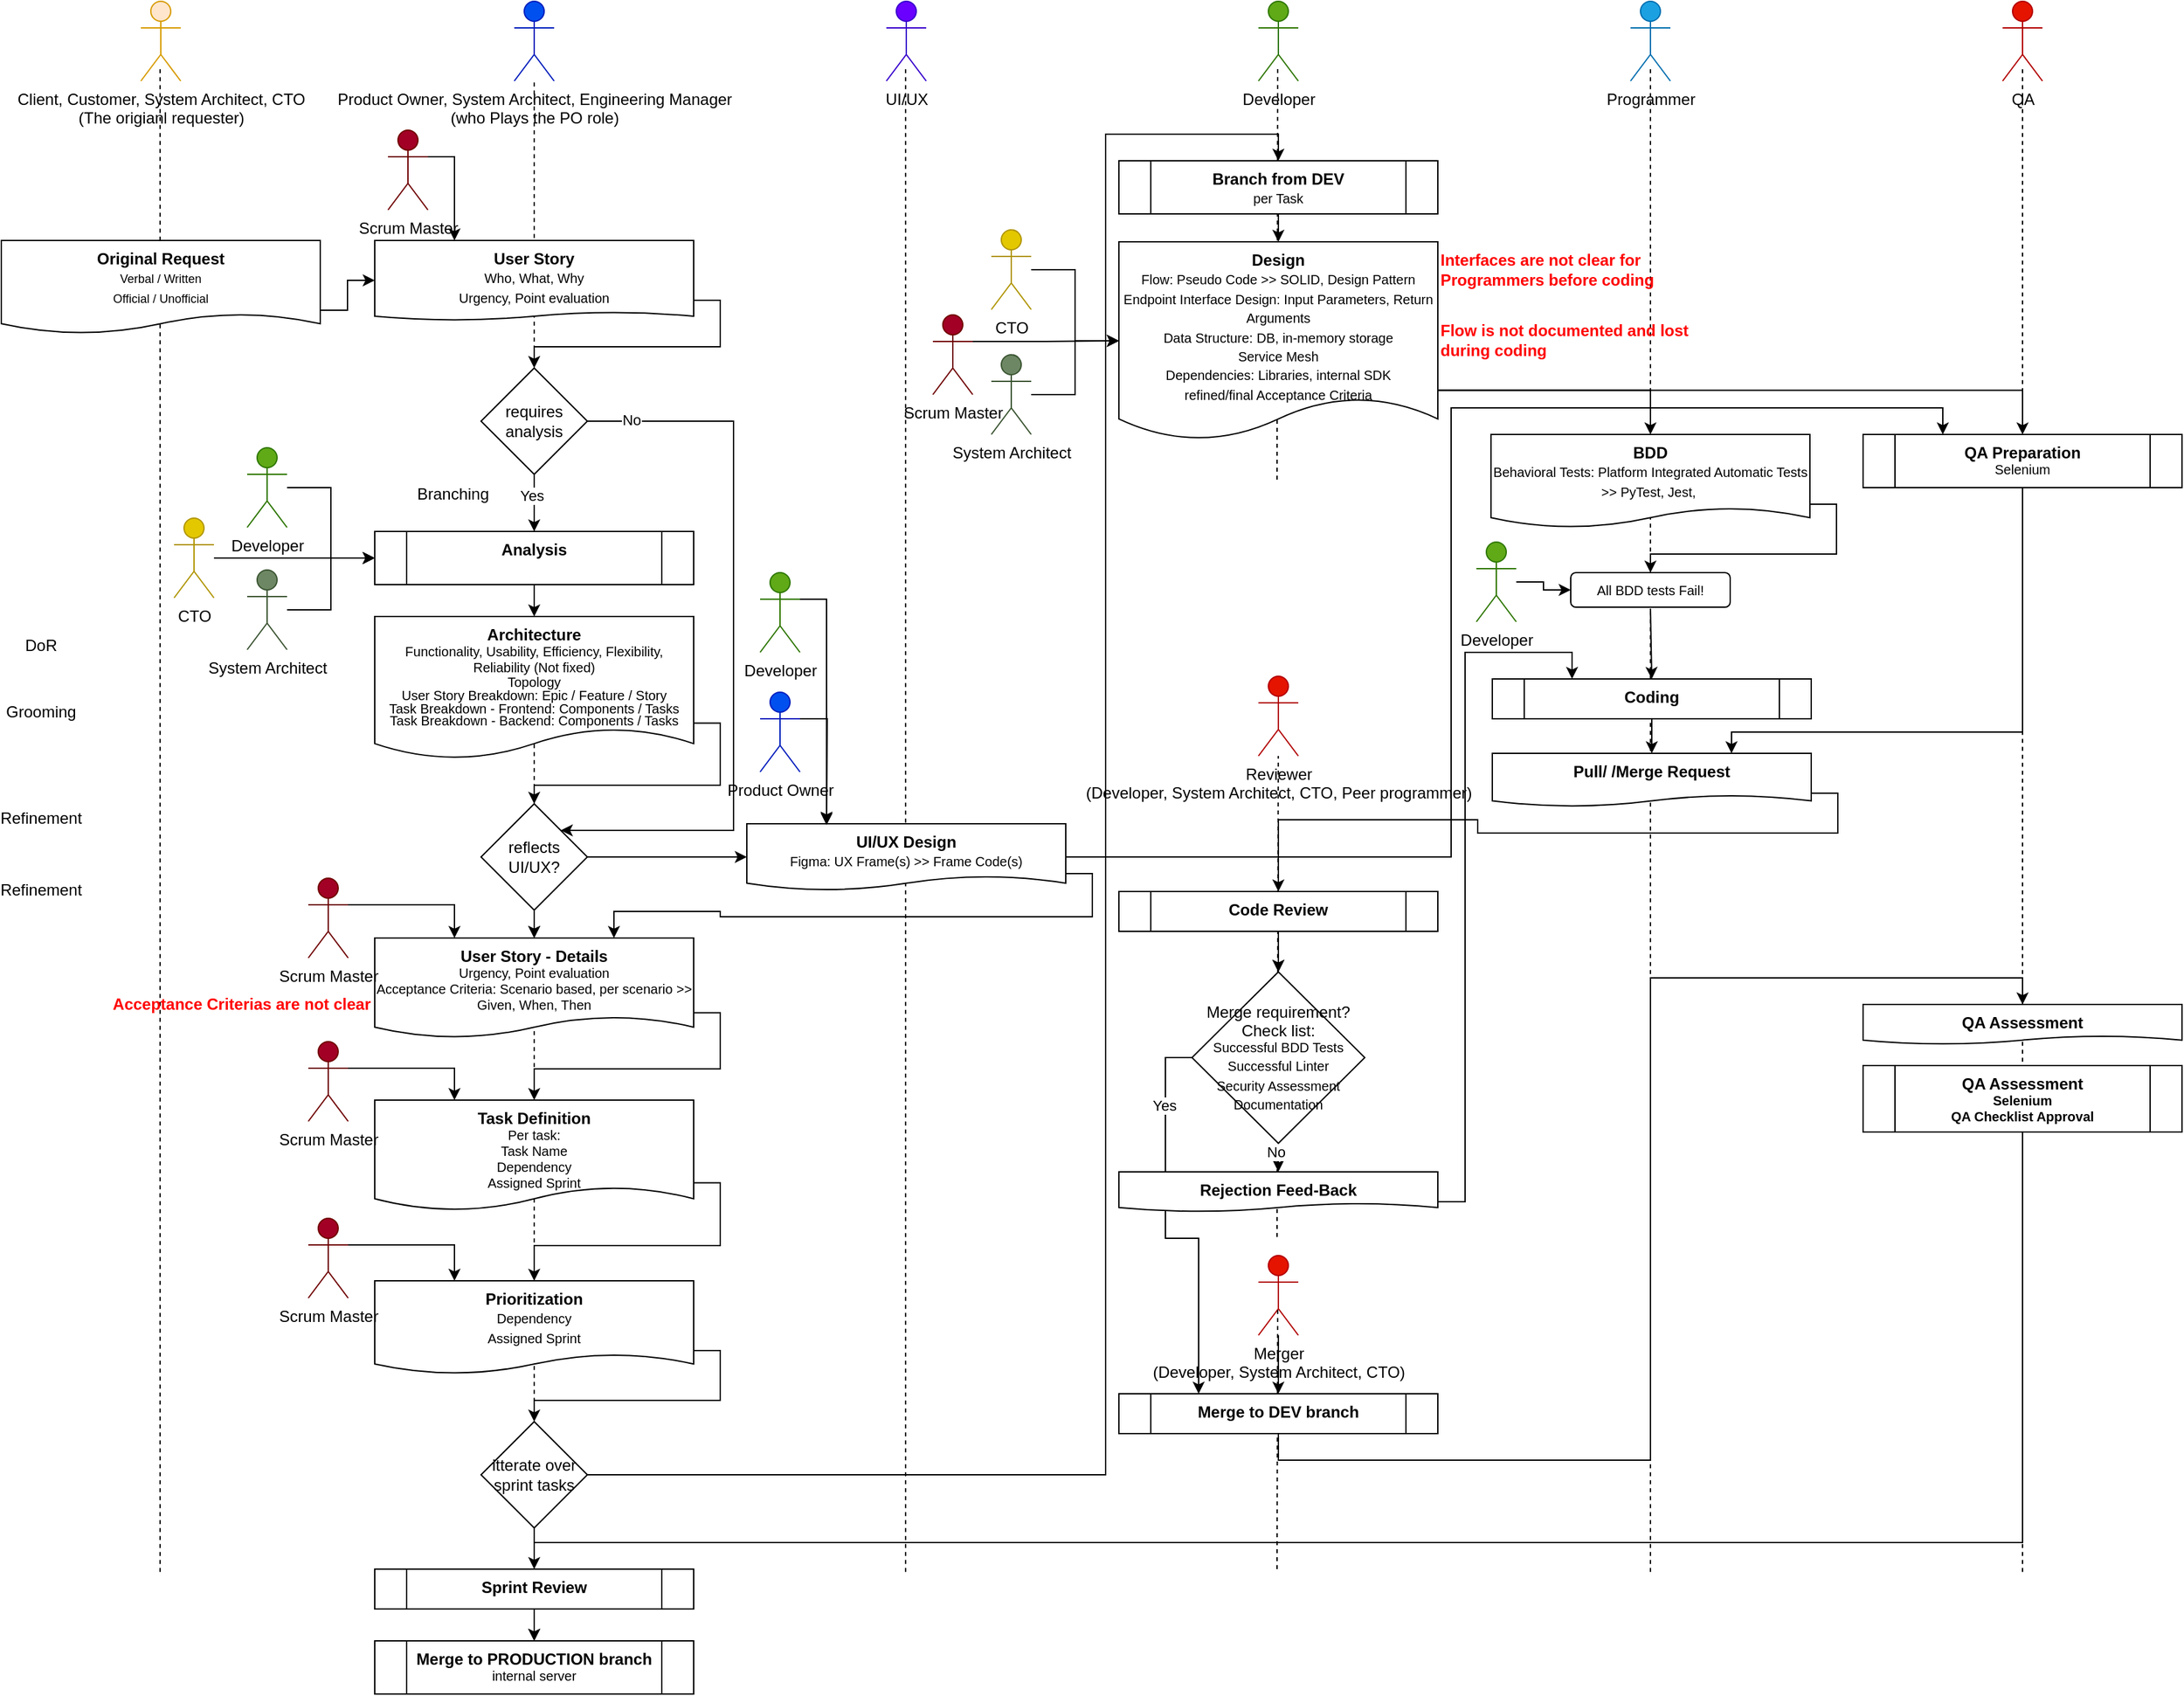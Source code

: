 <mxfile version="24.4.13" type="device">
  <diagram id="C5RBs43oDa-KdzZeNtuy" name="Page-1">
    <mxGraphModel dx="1372" dy="884" grid="1" gridSize="10" guides="1" tooltips="1" connect="1" arrows="1" fold="1" page="1" pageScale="1" pageWidth="827" pageHeight="1169" math="0" shadow="0">
      <root>
        <mxCell id="WIyWlLk6GJQsqaUBKTNV-0" />
        <mxCell id="WIyWlLk6GJQsqaUBKTNV-1" parent="WIyWlLk6GJQsqaUBKTNV-0" />
        <mxCell id="sYap912hmORZQaBTokRZ-113" value="" style="group" parent="WIyWlLk6GJQsqaUBKTNV-1" vertex="1" connectable="0">
          <mxGeometry x="946" y="944" width="30" height="236" as="geometry" />
        </mxCell>
        <mxCell id="sYap912hmORZQaBTokRZ-110" value="Merger&lt;div&gt;(Developer, System Architect, CTO)&lt;/div&gt;" style="shape=umlActor;verticalLabelPosition=bottom;verticalAlign=top;html=1;outlineConnect=0;fillColor=#e51400;fontColor=#000000;strokeColor=#B20000;" parent="sYap912hmORZQaBTokRZ-113" vertex="1">
          <mxGeometry width="30" height="60" as="geometry" />
        </mxCell>
        <mxCell id="sYap912hmORZQaBTokRZ-111" value="" style="endArrow=none;dashed=1;html=1;rounded=0;" parent="sYap912hmORZQaBTokRZ-113" edge="1">
          <mxGeometry width="50" height="50" relative="1" as="geometry">
            <mxPoint x="14" y="236" as="sourcePoint" />
            <mxPoint x="14.47" y="40" as="targetPoint" />
          </mxGeometry>
        </mxCell>
        <mxCell id="sYap912hmORZQaBTokRZ-112" value="" style="group" parent="WIyWlLk6GJQsqaUBKTNV-1" vertex="1" connectable="0">
          <mxGeometry x="946" y="508" width="30" height="422" as="geometry" />
        </mxCell>
        <mxCell id="sYap912hmORZQaBTokRZ-108" value="" style="endArrow=none;dashed=1;html=1;rounded=0;" parent="sYap912hmORZQaBTokRZ-112" target="sYap912hmORZQaBTokRZ-107" edge="1">
          <mxGeometry width="50" height="50" relative="1" as="geometry">
            <mxPoint x="14" y="422" as="sourcePoint" />
            <mxPoint x="14.47" y="12" as="targetPoint" />
          </mxGeometry>
        </mxCell>
        <mxCell id="sYap912hmORZQaBTokRZ-107" value="Reviewer&lt;div&gt;(Developer, System Architect, CTO, Peer programmer)&lt;/div&gt;" style="shape=umlActor;verticalLabelPosition=bottom;verticalAlign=top;html=1;outlineConnect=0;fillColor=#e51400;fontColor=#000000;strokeColor=#B20000;" parent="sYap912hmORZQaBTokRZ-112" vertex="1">
          <mxGeometry width="30" height="60" as="geometry" />
        </mxCell>
        <mxCell id="sYap912hmORZQaBTokRZ-53" value="" style="endArrow=none;dashed=1;html=1;rounded=0;" parent="WIyWlLk6GJQsqaUBKTNV-1" edge="1">
          <mxGeometry width="50" height="50" relative="1" as="geometry">
            <mxPoint x="960" y="360" as="sourcePoint" />
            <mxPoint x="960.47" y="50" as="targetPoint" />
          </mxGeometry>
        </mxCell>
        <mxCell id="sYap912hmORZQaBTokRZ-57" value="" style="group" parent="WIyWlLk6GJQsqaUBKTNV-1" vertex="1" connectable="0">
          <mxGeometry x="1226" width="30" height="1182.105" as="geometry" />
        </mxCell>
        <mxCell id="sYap912hmORZQaBTokRZ-54" value="" style="endArrow=none;dashed=1;html=1;rounded=0;" parent="sYap912hmORZQaBTokRZ-57" edge="1">
          <mxGeometry width="50" height="50" relative="1" as="geometry">
            <mxPoint x="15" y="1182.105" as="sourcePoint" />
            <mxPoint x="15" y="50" as="targetPoint" />
          </mxGeometry>
        </mxCell>
        <mxCell id="mGq0FDMyT5wdzj2vnjEM-23" value="Programmer" style="shape=umlActor;verticalLabelPosition=bottom;verticalAlign=top;html=1;outlineConnect=0;fillColor=#1ba1e2;fontColor=#000000;strokeColor=#006EAF;" parent="sYap912hmORZQaBTokRZ-57" vertex="1">
          <mxGeometry width="30" height="60" as="geometry" />
        </mxCell>
        <mxCell id="sYap912hmORZQaBTokRZ-58" value="" style="group" parent="WIyWlLk6GJQsqaUBKTNV-1" vertex="1" connectable="0">
          <mxGeometry x="1506" width="30" height="1182.105" as="geometry" />
        </mxCell>
        <mxCell id="sYap912hmORZQaBTokRZ-55" value="" style="endArrow=none;dashed=1;html=1;rounded=0;" parent="sYap912hmORZQaBTokRZ-58" edge="1">
          <mxGeometry width="50" height="50" relative="1" as="geometry">
            <mxPoint x="15" y="1182.105" as="sourcePoint" />
            <mxPoint x="15" y="50" as="targetPoint" />
          </mxGeometry>
        </mxCell>
        <mxCell id="mGq0FDMyT5wdzj2vnjEM-24" value="QA" style="shape=umlActor;verticalLabelPosition=bottom;verticalAlign=top;html=1;outlineConnect=0;fillColor=#e51400;fontColor=#000000;strokeColor=#B20000;" parent="sYap912hmORZQaBTokRZ-58" vertex="1">
          <mxGeometry width="30" height="60" as="geometry" />
        </mxCell>
        <mxCell id="sYap912hmORZQaBTokRZ-60" value="" style="group" parent="WIyWlLk6GJQsqaUBKTNV-1" vertex="1" connectable="0">
          <mxGeometry x="666" width="30" height="1182.105" as="geometry" />
        </mxCell>
        <mxCell id="sYap912hmORZQaBTokRZ-52" value="" style="endArrow=none;dashed=1;html=1;rounded=0;" parent="sYap912hmORZQaBTokRZ-60" edge="1">
          <mxGeometry width="50" height="50" relative="1" as="geometry">
            <mxPoint x="14.47" y="1182.105" as="sourcePoint" />
            <mxPoint x="14.47" y="50" as="targetPoint" />
          </mxGeometry>
        </mxCell>
        <mxCell id="sYap912hmORZQaBTokRZ-0" value="UI/UX&lt;div&gt;&lt;/div&gt;" style="shape=umlActor;verticalLabelPosition=bottom;verticalAlign=top;html=1;outlineConnect=0;fillColor=#6a00ff;fontColor=#000000;strokeColor=#3700CC;" parent="sYap912hmORZQaBTokRZ-60" vertex="1">
          <mxGeometry width="30" height="60" as="geometry" />
        </mxCell>
        <mxCell id="sYap912hmORZQaBTokRZ-61" value="" style="group" parent="WIyWlLk6GJQsqaUBKTNV-1" vertex="1" connectable="0">
          <mxGeometry x="386" width="30" height="1192.105" as="geometry" />
        </mxCell>
        <mxCell id="sYap912hmORZQaBTokRZ-49" value="" style="endArrow=none;dashed=1;html=1;rounded=0;" parent="sYap912hmORZQaBTokRZ-61" target="Ml6D7E--4obYq7OwAbI7-4" edge="1">
          <mxGeometry width="50" height="50" relative="1" as="geometry">
            <mxPoint x="15" y="1192.105" as="sourcePoint" />
            <mxPoint x="-395" y="370" as="targetPoint" />
          </mxGeometry>
        </mxCell>
        <mxCell id="Ml6D7E--4obYq7OwAbI7-4" value="&lt;div&gt;Product Owner, System Architect, Engineering Manager&lt;/div&gt;(who Plays the PO role)" style="shape=umlActor;verticalLabelPosition=bottom;verticalAlign=top;html=1;outlineConnect=0;fillColor=#0050ef;fontColor=#000000;strokeColor=#001DBC;" parent="sYap912hmORZQaBTokRZ-61" vertex="1">
          <mxGeometry width="30" height="60" as="geometry" />
        </mxCell>
        <mxCell id="sYap912hmORZQaBTokRZ-62" value="" style="group" parent="WIyWlLk6GJQsqaUBKTNV-1" vertex="1" connectable="0">
          <mxGeometry x="105" width="30" height="1182.105" as="geometry" />
        </mxCell>
        <mxCell id="sYap912hmORZQaBTokRZ-51" value="" style="endArrow=none;dashed=1;html=1;rounded=0;" parent="sYap912hmORZQaBTokRZ-62" edge="1">
          <mxGeometry width="50" height="50" relative="1" as="geometry">
            <mxPoint x="14.47" y="1182.105" as="sourcePoint" />
            <mxPoint x="14.47" y="50" as="targetPoint" />
          </mxGeometry>
        </mxCell>
        <mxCell id="Ml6D7E--4obYq7OwAbI7-0" value="&lt;span style=&quot;background-color: initial;&quot;&gt;Client,&amp;nbsp;&lt;/span&gt;&lt;span style=&quot;background-color: initial;&quot;&gt;Customer,&amp;nbsp;&lt;/span&gt;&lt;span style=&quot;background-color: initial;&quot;&gt;System Architect,&amp;nbsp;&lt;/span&gt;&lt;span style=&quot;background-color: initial;&quot;&gt;CTO&lt;/span&gt;&lt;div&gt;(The origianl requester)&lt;/div&gt;" style="shape=umlActor;verticalLabelPosition=bottom;verticalAlign=top;html=1;outlineConnect=0;fillColor=#ffe6cc;strokeColor=#d79b00;" parent="sYap912hmORZQaBTokRZ-62" vertex="1">
          <mxGeometry width="30" height="60" as="geometry" />
        </mxCell>
        <mxCell id="mGq0FDMyT5wdzj2vnjEM-14" style="edgeStyle=orthogonalEdgeStyle;rounded=0;orthogonalLoop=1;jettySize=auto;html=1;exitX=1;exitY=0.75;exitDx=0;exitDy=0;" parent="WIyWlLk6GJQsqaUBKTNV-1" source="mGq0FDMyT5wdzj2vnjEM-1" target="mGq0FDMyT5wdzj2vnjEM-6" edge="1">
          <mxGeometry relative="1" as="geometry" />
        </mxCell>
        <mxCell id="mGq0FDMyT5wdzj2vnjEM-1" value="&lt;div&gt;&lt;span style=&quot;background-color: initial;&quot;&gt;&lt;b&gt;Original Request&lt;/b&gt;&lt;/span&gt;&lt;/div&gt;&lt;div&gt;&lt;span style=&quot;font-size: 9px; background-color: initial;&quot;&gt;Verbal /&amp;nbsp;&lt;/span&gt;&lt;span style=&quot;background-color: initial; font-size: 9px;&quot;&gt;Written&lt;/span&gt;&lt;/div&gt;&lt;div&gt;&lt;span style=&quot;font-size: 9px; background-color: initial;&quot;&gt;Official /&amp;nbsp;&lt;/span&gt;&lt;span style=&quot;background-color: initial; font-size: 9px;&quot;&gt;Unofficial&lt;/span&gt;&lt;/div&gt;" style="shape=document;whiteSpace=wrap;html=1;boundedLbl=1;size=0.211;fixedWidth=1;verticalAlign=top;" parent="WIyWlLk6GJQsqaUBKTNV-1" vertex="1">
          <mxGeometry y="180" width="240" height="70" as="geometry" />
        </mxCell>
        <mxCell id="mGq0FDMyT5wdzj2vnjEM-13" style="edgeStyle=orthogonalEdgeStyle;rounded=0;orthogonalLoop=1;jettySize=auto;html=1;exitX=1;exitY=0.75;exitDx=0;exitDy=0;" parent="WIyWlLk6GJQsqaUBKTNV-1" source="mGq0FDMyT5wdzj2vnjEM-6" target="mGq0FDMyT5wdzj2vnjEM-10" edge="1">
          <mxGeometry relative="1" as="geometry" />
        </mxCell>
        <mxCell id="mGq0FDMyT5wdzj2vnjEM-6" value="&lt;div&gt;&lt;span style=&quot;background-color: initial;&quot;&gt;&lt;b&gt;User Story&lt;/b&gt;&lt;/span&gt;&lt;br&gt;&lt;/div&gt;&lt;div&gt;&lt;font size=&quot;1&quot;&gt;Who, What, Why&lt;/font&gt;&lt;/div&gt;&lt;div&gt;&lt;font size=&quot;1&quot;&gt;Urgency, Point evaluation&lt;/font&gt;&lt;/div&gt;" style="shape=document;whiteSpace=wrap;html=1;boundedLbl=1;size=0.1;fixedWidth=1;verticalAlign=top;" parent="WIyWlLk6GJQsqaUBKTNV-1" vertex="1">
          <mxGeometry x="281" y="180" width="240" height="60" as="geometry" />
        </mxCell>
        <mxCell id="mGq0FDMyT5wdzj2vnjEM-36" style="edgeStyle=orthogonalEdgeStyle;rounded=0;orthogonalLoop=1;jettySize=auto;html=1;exitX=1;exitY=0.75;exitDx=0;exitDy=0;entryX=0.5;entryY=0;entryDx=0;entryDy=0;" parent="WIyWlLk6GJQsqaUBKTNV-1" source="mGq0FDMyT5wdzj2vnjEM-7" target="mGq0FDMyT5wdzj2vnjEM-8" edge="1">
          <mxGeometry relative="1" as="geometry" />
        </mxCell>
        <mxCell id="mGq0FDMyT5wdzj2vnjEM-7" value="&lt;div&gt;&lt;span style=&quot;background-color: initial;&quot;&gt;&lt;b&gt;User Story - Details&lt;/b&gt;&lt;/span&gt;&lt;br&gt;&lt;/div&gt;&lt;div style=&quot;font-size: 10px;&quot;&gt;&lt;font style=&quot;font-size: 10px;&quot;&gt;&lt;span style=&quot;background-color: initial;&quot;&gt;Urgency, Point evaluation&lt;/span&gt;&lt;br&gt;&lt;/font&gt;&lt;/div&gt;&lt;div style=&quot;font-size: 10px;&quot;&gt;&lt;div&gt;&lt;span style=&quot;background-color: initial;&quot;&gt;&lt;font style=&quot;font-size: 10px;&quot;&gt;Acceptance Criteria: Scenario based, per scenario &amp;gt;&amp;gt; Given, When, Then&lt;/font&gt;&lt;/span&gt;&lt;/div&gt;&lt;/div&gt;&lt;div style=&quot;font-size: 10px;&quot;&gt;&lt;span style=&quot;font-size: x-small; background-color: initial;&quot;&gt;&lt;br&gt;&lt;/span&gt;&lt;/div&gt;" style="shape=document;whiteSpace=wrap;html=1;boundedLbl=1;size=0.211;fixedWidth=1;verticalAlign=top;" parent="WIyWlLk6GJQsqaUBKTNV-1" vertex="1">
          <mxGeometry x="281" y="705" width="240" height="75" as="geometry" />
        </mxCell>
        <mxCell id="mGq0FDMyT5wdzj2vnjEM-37" style="edgeStyle=orthogonalEdgeStyle;rounded=0;orthogonalLoop=1;jettySize=auto;html=1;exitX=1;exitY=0.75;exitDx=0;exitDy=0;entryX=0.5;entryY=0;entryDx=0;entryDy=0;" parent="WIyWlLk6GJQsqaUBKTNV-1" source="mGq0FDMyT5wdzj2vnjEM-8" target="mGq0FDMyT5wdzj2vnjEM-16" edge="1">
          <mxGeometry relative="1" as="geometry" />
        </mxCell>
        <mxCell id="mGq0FDMyT5wdzj2vnjEM-8" value="&lt;div&gt;&lt;span style=&quot;background-color: initial;&quot;&gt;&lt;b&gt;Task Definition&lt;/b&gt;&lt;/span&gt;&lt;br&gt;&lt;/div&gt;&lt;div style=&quot;font-size: 10px;&quot;&gt;&lt;div style=&quot;&quot;&gt;&lt;font style=&quot;font-size: 10px;&quot;&gt;Per task:&lt;/font&gt;&lt;/div&gt;&lt;div style=&quot;&quot;&gt;&lt;font style=&quot;font-size: 10px;&quot;&gt;Task Name&lt;/font&gt;&lt;/div&gt;&lt;div style=&quot;&quot;&gt;&lt;div&gt;&lt;font style=&quot;font-size: 10px;&quot;&gt;&lt;span style=&quot;background-color: initial;&quot;&gt;Dependency&lt;/span&gt;&lt;br&gt;&lt;/font&gt;&lt;/div&gt;&lt;/div&gt;&lt;/div&gt;&lt;div style=&quot;font-size: 10px;&quot;&gt;&lt;span style=&quot;background-color: initial;&quot;&gt;&lt;font style=&quot;font-size: 10px;&quot;&gt;Assigned Sprint&lt;/font&gt;&lt;/span&gt;&lt;br&gt;&lt;/div&gt;" style="shape=document;whiteSpace=wrap;html=1;boundedLbl=1;size=0.211;fixedWidth=1;verticalAlign=top;resizeHeight=1;autosize=1;resizeWidth=1;" parent="WIyWlLk6GJQsqaUBKTNV-1" vertex="1">
          <mxGeometry x="281" y="827" width="240" height="83" as="geometry" />
        </mxCell>
        <mxCell id="mGq0FDMyT5wdzj2vnjEM-11" style="edgeStyle=orthogonalEdgeStyle;rounded=0;orthogonalLoop=1;jettySize=auto;html=1;exitX=0.5;exitY=1;exitDx=0;exitDy=0;entryX=0.5;entryY=0;entryDx=0;entryDy=0;" parent="WIyWlLk6GJQsqaUBKTNV-1" source="mGq0FDMyT5wdzj2vnjEM-10" target="mGq0FDMyT5wdzj2vnjEM-17" edge="1">
          <mxGeometry relative="1" as="geometry">
            <mxPoint x="401" y="540" as="targetPoint" />
          </mxGeometry>
        </mxCell>
        <mxCell id="mGq0FDMyT5wdzj2vnjEM-21" value="Yes" style="edgeLabel;html=1;align=center;verticalAlign=middle;resizable=0;points=[];" parent="mGq0FDMyT5wdzj2vnjEM-11" vertex="1" connectable="0">
          <mxGeometry x="-0.277" y="-2" relative="1" as="geometry">
            <mxPoint as="offset" />
          </mxGeometry>
        </mxCell>
        <mxCell id="sYap912hmORZQaBTokRZ-31" style="edgeStyle=orthogonalEdgeStyle;rounded=0;orthogonalLoop=1;jettySize=auto;html=1;exitX=1;exitY=0.5;exitDx=0;exitDy=0;entryX=1;entryY=0;entryDx=0;entryDy=0;" parent="WIyWlLk6GJQsqaUBKTNV-1" source="mGq0FDMyT5wdzj2vnjEM-10" target="sYap912hmORZQaBTokRZ-2" edge="1">
          <mxGeometry relative="1" as="geometry">
            <Array as="points">
              <mxPoint x="551" y="316" />
              <mxPoint x="551" y="624" />
            </Array>
          </mxGeometry>
        </mxCell>
        <mxCell id="sYap912hmORZQaBTokRZ-32" value="No" style="edgeLabel;html=1;align=center;verticalAlign=middle;resizable=0;points=[];" parent="sYap912hmORZQaBTokRZ-31" vertex="1" connectable="0">
          <mxGeometry x="-0.88" y="1" relative="1" as="geometry">
            <mxPoint as="offset" />
          </mxGeometry>
        </mxCell>
        <mxCell id="mGq0FDMyT5wdzj2vnjEM-10" value="requires analysis" style="rhombus;whiteSpace=wrap;html=1;" parent="WIyWlLk6GJQsqaUBKTNV-1" vertex="1">
          <mxGeometry x="361" y="276" width="80" height="80" as="geometry" />
        </mxCell>
        <mxCell id="sYap912hmORZQaBTokRZ-7" style="edgeStyle=orthogonalEdgeStyle;rounded=0;orthogonalLoop=1;jettySize=auto;html=1;exitX=1;exitY=0.75;exitDx=0;exitDy=0;entryX=0.5;entryY=0;entryDx=0;entryDy=0;" parent="WIyWlLk6GJQsqaUBKTNV-1" source="mGq0FDMyT5wdzj2vnjEM-16" target="sYap912hmORZQaBTokRZ-6" edge="1">
          <mxGeometry relative="1" as="geometry" />
        </mxCell>
        <mxCell id="mGq0FDMyT5wdzj2vnjEM-16" value="&lt;div&gt;&lt;span style=&quot;background-color: initial;&quot;&gt;&lt;b&gt;Prioritization&lt;/b&gt;&lt;/span&gt;&lt;/div&gt;&lt;div&gt;&lt;span style=&quot;background-color: initial; font-size: x-small;&quot;&gt;Dependency&lt;/span&gt;&lt;br&gt;&lt;/div&gt;&lt;div&gt;&lt;span style=&quot;font-size: x-small; background-color: initial;&quot;&gt;Assigned Sprint&lt;/span&gt;&lt;br&gt;&lt;/div&gt;&lt;div&gt;&lt;span style=&quot;font-size: x-small; background-color: initial;&quot;&gt;&lt;br&gt;&lt;/span&gt;&lt;/div&gt;" style="shape=document;whiteSpace=wrap;html=1;boundedLbl=1;size=0.211;fixedWidth=1;verticalAlign=top;resizeHeight=1;autosize=1;resizeWidth=1;" parent="WIyWlLk6GJQsqaUBKTNV-1" vertex="1">
          <mxGeometry x="281" y="963" width="240" height="70" as="geometry" />
        </mxCell>
        <mxCell id="sYap912hmORZQaBTokRZ-29" style="edgeStyle=orthogonalEdgeStyle;rounded=0;orthogonalLoop=1;jettySize=auto;html=1;exitX=0.5;exitY=1;exitDx=0;exitDy=0;entryX=0.5;entryY=0;entryDx=0;entryDy=0;" parent="WIyWlLk6GJQsqaUBKTNV-1" source="mGq0FDMyT5wdzj2vnjEM-17" target="sYap912hmORZQaBTokRZ-26" edge="1">
          <mxGeometry relative="1" as="geometry" />
        </mxCell>
        <mxCell id="mGq0FDMyT5wdzj2vnjEM-17" value="&lt;div style=&quot;&quot;&gt;&lt;span style=&quot;font-size: 12px;&quot;&gt;&lt;b&gt;Analysis&lt;/b&gt;&lt;/span&gt;&lt;/div&gt;&lt;div style=&quot;&quot;&gt;&lt;br&gt;&lt;/div&gt;" style="shape=process;whiteSpace=wrap;html=1;backgroundOutline=1;fontSize=9;fixedWidth=1;verticalAlign=top;" parent="WIyWlLk6GJQsqaUBKTNV-1" vertex="1">
          <mxGeometry x="281" y="399" width="240" height="40" as="geometry" />
        </mxCell>
        <mxCell id="mGq0FDMyT5wdzj2vnjEM-34" value="" style="edgeStyle=orthogonalEdgeStyle;rounded=0;orthogonalLoop=1;jettySize=auto;html=1;entryX=0;entryY=0.5;entryDx=0;entryDy=0;" parent="WIyWlLk6GJQsqaUBKTNV-1" source="mGq0FDMyT5wdzj2vnjEM-25" target="mGq0FDMyT5wdzj2vnjEM-17" edge="1">
          <mxGeometry relative="1" as="geometry" />
        </mxCell>
        <mxCell id="mGq0FDMyT5wdzj2vnjEM-25" value="Developer&lt;div&gt;&lt;/div&gt;" style="shape=umlActor;verticalLabelPosition=bottom;verticalAlign=top;html=1;outlineConnect=0;fillColor=#60a917;fontColor=#000000;strokeColor=#2D7600;" parent="WIyWlLk6GJQsqaUBKTNV-1" vertex="1">
          <mxGeometry x="185" y="336" width="30" height="60" as="geometry" />
        </mxCell>
        <mxCell id="mGq0FDMyT5wdzj2vnjEM-35" value="" style="edgeStyle=orthogonalEdgeStyle;rounded=0;orthogonalLoop=1;jettySize=auto;html=1;entryX=0;entryY=0.5;entryDx=0;entryDy=0;" parent="WIyWlLk6GJQsqaUBKTNV-1" source="mGq0FDMyT5wdzj2vnjEM-26" target="mGq0FDMyT5wdzj2vnjEM-17" edge="1">
          <mxGeometry relative="1" as="geometry" />
        </mxCell>
        <mxCell id="mGq0FDMyT5wdzj2vnjEM-26" value="System Architect&lt;div&gt;&lt;/div&gt;" style="shape=umlActor;verticalLabelPosition=bottom;verticalAlign=top;html=1;outlineConnect=0;fillColor=#6d8764;fontColor=#000000;strokeColor=#3A5431;" parent="WIyWlLk6GJQsqaUBKTNV-1" vertex="1">
          <mxGeometry x="185" y="428" width="30" height="60" as="geometry" />
        </mxCell>
        <mxCell id="mGq0FDMyT5wdzj2vnjEM-33" value="" style="edgeStyle=orthogonalEdgeStyle;rounded=0;orthogonalLoop=1;jettySize=auto;html=1;entryX=0;entryY=0.5;entryDx=0;entryDy=0;" parent="WIyWlLk6GJQsqaUBKTNV-1" source="mGq0FDMyT5wdzj2vnjEM-27" target="mGq0FDMyT5wdzj2vnjEM-17" edge="1">
          <mxGeometry relative="1" as="geometry" />
        </mxCell>
        <mxCell id="mGq0FDMyT5wdzj2vnjEM-27" value="CTO&lt;div&gt;&lt;/div&gt;" style="shape=umlActor;verticalLabelPosition=bottom;verticalAlign=top;html=1;outlineConnect=0;fillColor=#e3c800;fontColor=#000000;strokeColor=#B09500;" parent="WIyWlLk6GJQsqaUBKTNV-1" vertex="1">
          <mxGeometry x="130" y="389" width="30" height="60" as="geometry" />
        </mxCell>
        <mxCell id="sYap912hmORZQaBTokRZ-17" style="edgeStyle=orthogonalEdgeStyle;rounded=0;orthogonalLoop=1;jettySize=auto;html=1;exitX=1;exitY=0.75;exitDx=0;exitDy=0;entryX=0.5;entryY=0;entryDx=0;entryDy=0;" parent="WIyWlLk6GJQsqaUBKTNV-1" source="mGq0FDMyT5wdzj2vnjEM-38" target="sYap912hmORZQaBTokRZ-9" edge="1">
          <mxGeometry relative="1" as="geometry" />
        </mxCell>
        <mxCell id="sYap912hmORZQaBTokRZ-67" style="edgeStyle=orthogonalEdgeStyle;rounded=0;orthogonalLoop=1;jettySize=auto;html=1;exitX=1;exitY=0.75;exitDx=0;exitDy=0;entryX=0.5;entryY=0;entryDx=0;entryDy=0;" parent="WIyWlLk6GJQsqaUBKTNV-1" source="mGq0FDMyT5wdzj2vnjEM-38" target="sYap912hmORZQaBTokRZ-66" edge="1">
          <mxGeometry relative="1" as="geometry" />
        </mxCell>
        <mxCell id="mGq0FDMyT5wdzj2vnjEM-38" value="&lt;div&gt;&lt;span style=&quot;background-color: initial;&quot;&gt;&lt;b&gt;Design&lt;/b&gt;&lt;/span&gt;&lt;/div&gt;&lt;div&gt;&lt;span style=&quot;font-size: x-small; background-color: initial;&quot;&gt;Flow: Pseudo Code &amp;gt;&amp;gt; SOLID, Design Pattern&lt;/span&gt;&lt;br&gt;&lt;/div&gt;&lt;div&gt;&lt;span style=&quot;font-size: x-small; background-color: initial;&quot;&gt;Endpoint Interface Design: Input Parameters, Return Arguments&lt;/span&gt;&lt;/div&gt;&lt;div&gt;&lt;span style=&quot;font-size: x-small; background-color: initial;&quot;&gt;Data Structure: DB,&amp;nbsp;&lt;/span&gt;&lt;span style=&quot;background-color: initial;&quot;&gt;&lt;font size=&quot;1&quot;&gt;in-memory storage&lt;/font&gt;&lt;/span&gt;&lt;/div&gt;&lt;div&gt;&lt;span style=&quot;background-color: initial;&quot;&gt;&lt;font size=&quot;1&quot;&gt;Service Mesh&lt;/font&gt;&lt;/span&gt;&lt;/div&gt;&lt;div&gt;&lt;span style=&quot;background-color: initial;&quot;&gt;&lt;font size=&quot;1&quot;&gt;Dependencies: Libraries, internal SDK&lt;/font&gt;&lt;/span&gt;&lt;/div&gt;&lt;div&gt;&lt;span style=&quot;font-size: x-small; background-color: initial;&quot;&gt;refined/final Acceptance Criteria&lt;/span&gt;&lt;/div&gt;" style="shape=document;whiteSpace=wrap;html=1;boundedLbl=1;size=0.211;fixedWidth=1;verticalAlign=top;resizeHeight=1;autosize=1;resizeWidth=1;" parent="WIyWlLk6GJQsqaUBKTNV-1" vertex="1">
          <mxGeometry x="841" y="181" width="240" height="149" as="geometry" />
        </mxCell>
        <mxCell id="sYap912hmORZQaBTokRZ-5" style="edgeStyle=orthogonalEdgeStyle;rounded=0;orthogonalLoop=1;jettySize=auto;html=1;exitX=1;exitY=0.75;exitDx=0;exitDy=0;entryX=0.75;entryY=0;entryDx=0;entryDy=0;" parent="WIyWlLk6GJQsqaUBKTNV-1" source="sYap912hmORZQaBTokRZ-1" target="mGq0FDMyT5wdzj2vnjEM-7" edge="1">
          <mxGeometry relative="1" as="geometry" />
        </mxCell>
        <mxCell id="sYap912hmORZQaBTokRZ-84" style="edgeStyle=orthogonalEdgeStyle;rounded=0;orthogonalLoop=1;jettySize=auto;html=1;exitX=1;exitY=0.5;exitDx=0;exitDy=0;entryX=0.25;entryY=0;entryDx=0;entryDy=0;" parent="WIyWlLk6GJQsqaUBKTNV-1" source="sYap912hmORZQaBTokRZ-1" target="sYap912hmORZQaBTokRZ-66" edge="1">
          <mxGeometry relative="1" as="geometry">
            <Array as="points">
              <mxPoint x="1091" y="644" />
              <mxPoint x="1091" y="306" />
              <mxPoint x="1461" y="306" />
            </Array>
          </mxGeometry>
        </mxCell>
        <mxCell id="sYap912hmORZQaBTokRZ-1" value="&lt;div&gt;&lt;span style=&quot;background-color: initial;&quot;&gt;&lt;b&gt;UI/UX Design&lt;/b&gt;&lt;/span&gt;&lt;/div&gt;&lt;div&gt;&lt;span style=&quot;font-size: x-small; background-color: initial;&quot;&gt;Figma: UX Frame(s) &amp;gt;&amp;gt; Frame Code(s)&lt;/span&gt;&lt;br&gt;&lt;/div&gt;" style="shape=document;whiteSpace=wrap;html=1;boundedLbl=1;size=0.211;fixedWidth=1;verticalAlign=top;resizeHeight=1;autosize=1;resizeWidth=1;" parent="WIyWlLk6GJQsqaUBKTNV-1" vertex="1">
          <mxGeometry x="561" y="619" width="240" height="50" as="geometry" />
        </mxCell>
        <mxCell id="sYap912hmORZQaBTokRZ-3" value="" style="edgeStyle=orthogonalEdgeStyle;rounded=0;orthogonalLoop=1;jettySize=auto;html=1;" parent="WIyWlLk6GJQsqaUBKTNV-1" source="sYap912hmORZQaBTokRZ-2" target="mGq0FDMyT5wdzj2vnjEM-7" edge="1">
          <mxGeometry relative="1" as="geometry" />
        </mxCell>
        <mxCell id="sYap912hmORZQaBTokRZ-4" style="edgeStyle=orthogonalEdgeStyle;rounded=0;orthogonalLoop=1;jettySize=auto;html=1;exitX=1;exitY=0.5;exitDx=0;exitDy=0;" parent="WIyWlLk6GJQsqaUBKTNV-1" source="sYap912hmORZQaBTokRZ-2" target="sYap912hmORZQaBTokRZ-1" edge="1">
          <mxGeometry relative="1" as="geometry" />
        </mxCell>
        <mxCell id="4ZI83OEA-OUO-CbpHIeF-0" value="" style="edgeStyle=orthogonalEdgeStyle;rounded=0;orthogonalLoop=1;jettySize=auto;html=1;" parent="WIyWlLk6GJQsqaUBKTNV-1" source="sYap912hmORZQaBTokRZ-2" target="mGq0FDMyT5wdzj2vnjEM-7" edge="1">
          <mxGeometry relative="1" as="geometry" />
        </mxCell>
        <mxCell id="sYap912hmORZQaBTokRZ-2" value="reflects UI/UX?" style="rhombus;whiteSpace=wrap;html=1;" parent="WIyWlLk6GJQsqaUBKTNV-1" vertex="1">
          <mxGeometry x="361" y="604" width="80" height="80" as="geometry" />
        </mxCell>
        <mxCell id="sYap912hmORZQaBTokRZ-8" style="edgeStyle=orthogonalEdgeStyle;rounded=0;orthogonalLoop=1;jettySize=auto;html=1;exitX=1;exitY=0.5;exitDx=0;exitDy=0;entryX=0.5;entryY=0;entryDx=0;entryDy=0;" parent="WIyWlLk6GJQsqaUBKTNV-1" source="sYap912hmORZQaBTokRZ-6" target="sYap912hmORZQaBTokRZ-82" edge="1">
          <mxGeometry relative="1" as="geometry">
            <Array as="points">
              <mxPoint x="831" y="1109" />
              <mxPoint x="831" y="100" />
              <mxPoint x="961" y="100" />
            </Array>
          </mxGeometry>
        </mxCell>
        <mxCell id="4ZI83OEA-OUO-CbpHIeF-1" value="" style="edgeStyle=orthogonalEdgeStyle;rounded=0;orthogonalLoop=1;jettySize=auto;html=1;" parent="WIyWlLk6GJQsqaUBKTNV-1" source="sYap912hmORZQaBTokRZ-6" target="sYap912hmORZQaBTokRZ-116" edge="1">
          <mxGeometry relative="1" as="geometry" />
        </mxCell>
        <mxCell id="sYap912hmORZQaBTokRZ-6" value="itterate over sprint tasks" style="rhombus;whiteSpace=wrap;html=1;" parent="WIyWlLk6GJQsqaUBKTNV-1" vertex="1">
          <mxGeometry x="361" y="1069" width="80" height="80" as="geometry" />
        </mxCell>
        <mxCell id="sYap912hmORZQaBTokRZ-21" style="edgeStyle=orthogonalEdgeStyle;rounded=0;orthogonalLoop=1;jettySize=auto;html=1;exitX=1;exitY=0.75;exitDx=0;exitDy=0;entryX=0.5;entryY=0;entryDx=0;entryDy=0;" parent="WIyWlLk6GJQsqaUBKTNV-1" source="sYap912hmORZQaBTokRZ-9" target="sYap912hmORZQaBTokRZ-22" edge="1">
          <mxGeometry relative="1" as="geometry" />
        </mxCell>
        <mxCell id="sYap912hmORZQaBTokRZ-9" value="&lt;div&gt;&lt;span style=&quot;background-color: initial;&quot;&gt;&lt;b&gt;BDD&lt;/b&gt;&lt;/span&gt;&lt;/div&gt;&lt;div&gt;&lt;span style=&quot;background-color: initial; font-size: x-small;&quot;&gt;Behavioral Tests: Platform Integrated Automatic Tests &amp;gt;&amp;gt; PyTest, Jest,&amp;nbsp;&lt;/span&gt;&lt;br&gt;&lt;/div&gt;&lt;div&gt;&lt;br&gt;&lt;/div&gt;" style="shape=document;whiteSpace=wrap;html=1;boundedLbl=1;size=0.211;fixedWidth=1;verticalAlign=top;resizeHeight=1;autosize=1;resizeWidth=1;" parent="WIyWlLk6GJQsqaUBKTNV-1" vertex="1">
          <mxGeometry x="1121" y="326" width="240" height="70" as="geometry" />
        </mxCell>
        <mxCell id="sYap912hmORZQaBTokRZ-10" value="&lt;div&gt;&lt;b&gt;QA Assessment&lt;/b&gt;&lt;/div&gt;" style="shape=document;whiteSpace=wrap;html=1;boundedLbl=1;size=0.211;fixedWidth=1;verticalAlign=top;resizeHeight=1;autosize=1;resizeWidth=1;" parent="WIyWlLk6GJQsqaUBKTNV-1" vertex="1">
          <mxGeometry x="1401" y="755" width="240" height="30" as="geometry" />
        </mxCell>
        <mxCell id="sYap912hmORZQaBTokRZ-13" value="" style="edgeStyle=orthogonalEdgeStyle;rounded=0;orthogonalLoop=1;jettySize=auto;html=1;" parent="WIyWlLk6GJQsqaUBKTNV-1" source="sYap912hmORZQaBTokRZ-11" target="mGq0FDMyT5wdzj2vnjEM-38" edge="1">
          <mxGeometry relative="1" as="geometry" />
        </mxCell>
        <mxCell id="sYap912hmORZQaBTokRZ-11" value="CTO&lt;div&gt;&lt;/div&gt;" style="shape=umlActor;verticalLabelPosition=bottom;verticalAlign=top;html=1;outlineConnect=0;fillColor=#e3c800;fontColor=#000000;strokeColor=#B09500;" parent="WIyWlLk6GJQsqaUBKTNV-1" vertex="1">
          <mxGeometry x="745" y="172" width="30" height="60" as="geometry" />
        </mxCell>
        <mxCell id="sYap912hmORZQaBTokRZ-14" value="" style="edgeStyle=orthogonalEdgeStyle;rounded=0;orthogonalLoop=1;jettySize=auto;html=1;" parent="WIyWlLk6GJQsqaUBKTNV-1" source="sYap912hmORZQaBTokRZ-12" target="mGq0FDMyT5wdzj2vnjEM-38" edge="1">
          <mxGeometry relative="1" as="geometry" />
        </mxCell>
        <mxCell id="sYap912hmORZQaBTokRZ-12" value="System Architect&lt;div&gt;&lt;/div&gt;" style="shape=umlActor;verticalLabelPosition=bottom;verticalAlign=top;html=1;outlineConnect=0;fillColor=#6d8764;fontColor=#000000;strokeColor=#3A5431;" parent="WIyWlLk6GJQsqaUBKTNV-1" vertex="1">
          <mxGeometry x="745" y="266" width="30" height="60" as="geometry" />
        </mxCell>
        <mxCell id="sYap912hmORZQaBTokRZ-36" style="edgeStyle=orthogonalEdgeStyle;rounded=0;orthogonalLoop=1;jettySize=auto;html=1;exitX=1;exitY=0.75;exitDx=0;exitDy=0;entryX=0.5;entryY=0;entryDx=0;entryDy=0;" parent="WIyWlLk6GJQsqaUBKTNV-1" source="sYap912hmORZQaBTokRZ-15" target="sYap912hmORZQaBTokRZ-64" edge="1">
          <mxGeometry relative="1" as="geometry">
            <Array as="points">
              <mxPoint x="1382" y="596" />
              <mxPoint x="1382" y="626" />
              <mxPoint x="1111" y="626" />
              <mxPoint x="1111" y="616" />
              <mxPoint x="961" y="616" />
            </Array>
          </mxGeometry>
        </mxCell>
        <mxCell id="sYap912hmORZQaBTokRZ-15" value="&lt;div&gt;&lt;span style=&quot;background-color: initial;&quot;&gt;&lt;b&gt;Pull/ /Merge Request&lt;/b&gt;&lt;/span&gt;&lt;/div&gt;&lt;div&gt;&lt;span style=&quot;background-color: initial;&quot;&gt;&lt;b&gt;&lt;br&gt;&lt;/b&gt;&lt;/span&gt;&lt;/div&gt;" style="shape=document;whiteSpace=wrap;html=1;boundedLbl=1;size=0.211;fixedWidth=1;verticalAlign=top;resizeHeight=1;autosize=1;resizeWidth=1;" parent="WIyWlLk6GJQsqaUBKTNV-1" vertex="1">
          <mxGeometry x="1122" y="566" width="240" height="40" as="geometry" />
        </mxCell>
        <mxCell id="sYap912hmORZQaBTokRZ-18" value="" style="edgeStyle=orthogonalEdgeStyle;rounded=0;orthogonalLoop=1;jettySize=auto;html=1;entryX=0;entryY=0.5;entryDx=0;entryDy=0;" parent="WIyWlLk6GJQsqaUBKTNV-1" source="sYap912hmORZQaBTokRZ-16" target="sYap912hmORZQaBTokRZ-22" edge="1">
          <mxGeometry relative="1" as="geometry" />
        </mxCell>
        <mxCell id="sYap912hmORZQaBTokRZ-16" value="Developer&lt;div&gt;&lt;/div&gt;" style="shape=umlActor;verticalLabelPosition=bottom;verticalAlign=top;html=1;outlineConnect=0;fillColor=#60a917;fontColor=#000000;strokeColor=#2D7600;" parent="WIyWlLk6GJQsqaUBKTNV-1" vertex="1">
          <mxGeometry x="1110" y="407" width="30" height="60" as="geometry" />
        </mxCell>
        <mxCell id="sYap912hmORZQaBTokRZ-35" style="edgeStyle=orthogonalEdgeStyle;rounded=0;orthogonalLoop=1;jettySize=auto;html=1;exitX=0.5;exitY=1;exitDx=0;exitDy=0;entryX=0.5;entryY=0;entryDx=0;entryDy=0;" parent="WIyWlLk6GJQsqaUBKTNV-1" target="sYap912hmORZQaBTokRZ-25" edge="1">
          <mxGeometry relative="1" as="geometry">
            <mxPoint x="1241" y="457" as="sourcePoint" />
          </mxGeometry>
        </mxCell>
        <mxCell id="sYap912hmORZQaBTokRZ-22" value="&lt;span style=&quot;font-size: x-small;&quot;&gt;All BDD tests Fail!&lt;/span&gt;" style="rounded=1;whiteSpace=wrap;html=1;" parent="WIyWlLk6GJQsqaUBKTNV-1" vertex="1">
          <mxGeometry x="1181" y="430" width="120" height="26" as="geometry" />
        </mxCell>
        <mxCell id="sYap912hmORZQaBTokRZ-34" style="edgeStyle=orthogonalEdgeStyle;rounded=0;orthogonalLoop=1;jettySize=auto;html=1;exitX=0.5;exitY=1;exitDx=0;exitDy=0;entryX=0.5;entryY=0;entryDx=0;entryDy=0;" parent="WIyWlLk6GJQsqaUBKTNV-1" source="sYap912hmORZQaBTokRZ-25" target="sYap912hmORZQaBTokRZ-15" edge="1">
          <mxGeometry relative="1" as="geometry" />
        </mxCell>
        <mxCell id="sYap912hmORZQaBTokRZ-25" value="&lt;div style=&quot;&quot;&gt;&lt;div style=&quot;font-size: 12px;&quot;&gt;&lt;span style=&quot;background-color: initial;&quot;&gt;&lt;b&gt;Coding&lt;/b&gt;&lt;/span&gt;&lt;/div&gt;&lt;/div&gt;" style="shape=process;whiteSpace=wrap;html=1;backgroundOutline=1;fontSize=9;fixedWidth=1;verticalAlign=top;" parent="WIyWlLk6GJQsqaUBKTNV-1" vertex="1">
          <mxGeometry x="1122" y="510" width="240" height="30" as="geometry" />
        </mxCell>
        <mxCell id="sYap912hmORZQaBTokRZ-30" style="edgeStyle=orthogonalEdgeStyle;rounded=0;orthogonalLoop=1;jettySize=auto;html=1;exitX=1;exitY=0.75;exitDx=0;exitDy=0;entryX=0.5;entryY=0;entryDx=0;entryDy=0;" parent="WIyWlLk6GJQsqaUBKTNV-1" source="sYap912hmORZQaBTokRZ-26" target="sYap912hmORZQaBTokRZ-2" edge="1">
          <mxGeometry relative="1" as="geometry" />
        </mxCell>
        <mxCell id="sYap912hmORZQaBTokRZ-26" value="&lt;div&gt;&lt;span style=&quot;background-color: initial;&quot;&gt;&lt;b&gt;Architecture&lt;/b&gt;&lt;/span&gt;&lt;/div&gt;&lt;div style=&quot;font-size: 10px;&quot;&gt;&lt;font style=&quot;font-size: 10px;&quot;&gt;&lt;span style=&quot;background-color: initial;&quot;&gt;Functionality, Usability, Efficiency, Flexibility, Reliability (Not fixed)&lt;/span&gt;&lt;br&gt;&lt;/font&gt;&lt;/div&gt;&lt;div style=&quot;font-size: 10px;&quot;&gt;&lt;div style=&quot;&quot;&gt;&lt;span style=&quot;line-height: 9.63px;&quot;&gt;&lt;font style=&quot;font-size: 10px;&quot;&gt;&lt;div&gt;Topology&lt;/div&gt;&lt;div&gt;User Story Breakdown: Epic / Feature / Story&lt;/div&gt;&lt;div&gt;&lt;div&gt;&lt;span style=&quot;line-height: 9.63px;&quot;&gt;Task Breakdown - Frontend:&amp;nbsp;Components / Tasks&lt;/span&gt;&lt;/div&gt;&lt;/div&gt;&lt;div&gt;&lt;span style=&quot;line-height: 9.63px;&quot;&gt;Task Breakdown - Backend:&amp;nbsp;Components / Tasks&lt;/span&gt;&lt;/div&gt;&lt;/font&gt;&lt;/span&gt;&lt;/div&gt;&lt;/div&gt;" style="shape=document;whiteSpace=wrap;html=1;boundedLbl=1;size=0.211;fixedWidth=1;verticalAlign=top;" parent="WIyWlLk6GJQsqaUBKTNV-1" vertex="1">
          <mxGeometry x="281" y="463" width="240" height="107" as="geometry" />
        </mxCell>
        <mxCell id="sYap912hmORZQaBTokRZ-41" style="edgeStyle=orthogonalEdgeStyle;rounded=0;orthogonalLoop=1;jettySize=auto;html=1;exitX=0.5;exitY=1;exitDx=0;exitDy=0;" parent="WIyWlLk6GJQsqaUBKTNV-1" source="sYap912hmORZQaBTokRZ-37" target="sYap912hmORZQaBTokRZ-39" edge="1">
          <mxGeometry relative="1" as="geometry" />
        </mxCell>
        <mxCell id="sYap912hmORZQaBTokRZ-42" value="No" style="edgeLabel;html=1;align=center;verticalAlign=middle;resizable=0;points=[];" parent="sYap912hmORZQaBTokRZ-41" vertex="1" connectable="0">
          <mxGeometry x="0.487" y="-2" relative="1" as="geometry">
            <mxPoint as="offset" />
          </mxGeometry>
        </mxCell>
        <mxCell id="sYap912hmORZQaBTokRZ-43" style="edgeStyle=orthogonalEdgeStyle;rounded=0;orthogonalLoop=1;jettySize=auto;html=1;exitX=0;exitY=0.5;exitDx=0;exitDy=0;entryX=0.25;entryY=0;entryDx=0;entryDy=0;" parent="WIyWlLk6GJQsqaUBKTNV-1" source="sYap912hmORZQaBTokRZ-37" target="sYap912hmORZQaBTokRZ-38" edge="1">
          <mxGeometry relative="1" as="geometry">
            <Array as="points">
              <mxPoint x="876" y="795" />
              <mxPoint x="876" y="931" />
              <mxPoint x="901" y="931" />
            </Array>
          </mxGeometry>
        </mxCell>
        <mxCell id="sYap912hmORZQaBTokRZ-44" value="Yes" style="edgeLabel;html=1;align=center;verticalAlign=middle;resizable=0;points=[];" parent="sYap912hmORZQaBTokRZ-43" vertex="1" connectable="0">
          <mxGeometry x="-0.625" y="-1" relative="1" as="geometry">
            <mxPoint as="offset" />
          </mxGeometry>
        </mxCell>
        <mxCell id="sYap912hmORZQaBTokRZ-37" value="Merge requirement?&lt;div&gt;Check list:&lt;br&gt;&lt;div&gt;&lt;div style=&quot;font-size: 9px;&quot;&gt;&lt;span style=&quot;background-color: initial; font-size: x-small;&quot;&gt;Successful BDD Tests&lt;/span&gt;&lt;br&gt;&lt;/div&gt;&lt;div&gt;&lt;span style=&quot;background-color: initial; font-size: x-small;&quot;&gt;Successful Linter&lt;/span&gt;&lt;/div&gt;&lt;div&gt;&lt;span style=&quot;background-color: initial; font-size: x-small;&quot;&gt;Security Assessment&lt;/span&gt;&lt;/div&gt;&lt;/div&gt;&lt;div&gt;&lt;span style=&quot;background-color: initial; font-size: x-small;&quot;&gt;Documentation&lt;/span&gt;&lt;/div&gt;&lt;/div&gt;" style="rhombus;whiteSpace=wrap;html=1;" parent="WIyWlLk6GJQsqaUBKTNV-1" vertex="1">
          <mxGeometry x="896" y="730.5" width="130" height="129" as="geometry" />
        </mxCell>
        <mxCell id="sYap912hmORZQaBTokRZ-46" style="edgeStyle=orthogonalEdgeStyle;rounded=0;orthogonalLoop=1;jettySize=auto;html=1;exitX=0.5;exitY=1;exitDx=0;exitDy=0;entryX=0.5;entryY=0;entryDx=0;entryDy=0;" parent="WIyWlLk6GJQsqaUBKTNV-1" source="sYap912hmORZQaBTokRZ-38" target="sYap912hmORZQaBTokRZ-10" edge="1">
          <mxGeometry relative="1" as="geometry" />
        </mxCell>
        <mxCell id="sYap912hmORZQaBTokRZ-38" value="&lt;div style=&quot;&quot;&gt;&lt;div style=&quot;&quot;&gt;&lt;span style=&quot;background-color: initial; font-size: 12px;&quot;&gt;&lt;b&gt;Merge to DEV branch&lt;/b&gt;&lt;/span&gt;&lt;/div&gt;&lt;/div&gt;" style="shape=process;whiteSpace=wrap;html=1;backgroundOutline=1;fontSize=9;fixedWidth=1;verticalAlign=top;" parent="WIyWlLk6GJQsqaUBKTNV-1" vertex="1">
          <mxGeometry x="841" y="1048" width="240" height="30" as="geometry" />
        </mxCell>
        <mxCell id="sYap912hmORZQaBTokRZ-40" style="edgeStyle=orthogonalEdgeStyle;rounded=0;orthogonalLoop=1;jettySize=auto;html=1;exitX=1;exitY=0.75;exitDx=0;exitDy=0;entryX=0.25;entryY=0;entryDx=0;entryDy=0;" parent="WIyWlLk6GJQsqaUBKTNV-1" source="sYap912hmORZQaBTokRZ-39" target="sYap912hmORZQaBTokRZ-25" edge="1">
          <mxGeometry relative="1" as="geometry" />
        </mxCell>
        <mxCell id="sYap912hmORZQaBTokRZ-39" value="&lt;div&gt;&lt;b&gt;Rejection Feed-Back&lt;/b&gt;&lt;/div&gt;" style="shape=document;whiteSpace=wrap;html=1;boundedLbl=1;size=0.211;fixedWidth=1;verticalAlign=top;resizeHeight=1;autosize=1;resizeWidth=1;" parent="WIyWlLk6GJQsqaUBKTNV-1" vertex="1">
          <mxGeometry x="841" y="881" width="240" height="30" as="geometry" />
        </mxCell>
        <mxCell id="sYap912hmORZQaBTokRZ-45" style="edgeStyle=orthogonalEdgeStyle;rounded=0;orthogonalLoop=1;jettySize=auto;html=1;exitX=0.5;exitY=1;exitDx=0;exitDy=0;" parent="WIyWlLk6GJQsqaUBKTNV-1" source="sYap912hmORZQaBTokRZ-38" target="sYap912hmORZQaBTokRZ-38" edge="1">
          <mxGeometry relative="1" as="geometry" />
        </mxCell>
        <mxCell id="sYap912hmORZQaBTokRZ-115" style="edgeStyle=orthogonalEdgeStyle;rounded=0;orthogonalLoop=1;jettySize=auto;html=1;exitX=0.5;exitY=1;exitDx=0;exitDy=0;entryX=0.5;entryY=0;entryDx=0;entryDy=0;" parent="WIyWlLk6GJQsqaUBKTNV-1" source="sYap912hmORZQaBTokRZ-63" target="sYap912hmORZQaBTokRZ-114" edge="1">
          <mxGeometry relative="1" as="geometry">
            <Array as="points">
              <mxPoint x="1521" y="1160" />
              <mxPoint x="401" y="1160" />
            </Array>
          </mxGeometry>
        </mxCell>
        <mxCell id="sYap912hmORZQaBTokRZ-63" value="&lt;div style=&quot;font-size: 10px;&quot;&gt;&lt;div style=&quot;font-size: 12px;&quot;&gt;&lt;span style=&quot;background-color: initial;&quot;&gt;&lt;b&gt;QA Assessment&lt;/b&gt;&lt;/span&gt;&lt;/div&gt;&lt;div style=&quot;&quot;&gt;&lt;span style=&quot;background-color: initial;&quot;&gt;&lt;b&gt;Selenium&lt;/b&gt;&lt;/span&gt;&lt;/div&gt;&lt;div style=&quot;&quot;&gt;&lt;span style=&quot;background-color: initial;&quot;&gt;&lt;b&gt;QA Checklist Approval&lt;/b&gt;&lt;/span&gt;&lt;/div&gt;&lt;/div&gt;" style="shape=process;whiteSpace=wrap;html=1;backgroundOutline=1;fontSize=9;fixedWidth=1;verticalAlign=top;fontFamily=Helvetica;" parent="WIyWlLk6GJQsqaUBKTNV-1" vertex="1">
          <mxGeometry x="1401" y="801" width="240" height="50" as="geometry" />
        </mxCell>
        <mxCell id="sYap912hmORZQaBTokRZ-65" style="edgeStyle=orthogonalEdgeStyle;rounded=0;orthogonalLoop=1;jettySize=auto;html=1;exitX=0.5;exitY=1;exitDx=0;exitDy=0;entryX=0.5;entryY=0;entryDx=0;entryDy=0;" parent="WIyWlLk6GJQsqaUBKTNV-1" source="sYap912hmORZQaBTokRZ-64" target="sYap912hmORZQaBTokRZ-37" edge="1">
          <mxGeometry relative="1" as="geometry" />
        </mxCell>
        <mxCell id="4ZI83OEA-OUO-CbpHIeF-2" value="" style="edgeStyle=orthogonalEdgeStyle;rounded=0;orthogonalLoop=1;jettySize=auto;html=1;" parent="WIyWlLk6GJQsqaUBKTNV-1" source="sYap912hmORZQaBTokRZ-64" target="sYap912hmORZQaBTokRZ-37" edge="1">
          <mxGeometry relative="1" as="geometry" />
        </mxCell>
        <mxCell id="sYap912hmORZQaBTokRZ-64" value="&lt;div style=&quot;&quot;&gt;&lt;div style=&quot;font-size: 12px;&quot;&gt;&lt;span style=&quot;background-color: initial;&quot;&gt;&lt;b&gt;Code Review&lt;/b&gt;&lt;/span&gt;&lt;/div&gt;&lt;/div&gt;" style="shape=process;whiteSpace=wrap;html=1;backgroundOutline=1;fontSize=9;fixedWidth=1;verticalAlign=top;" parent="WIyWlLk6GJQsqaUBKTNV-1" vertex="1">
          <mxGeometry x="841" y="670" width="240" height="30" as="geometry" />
        </mxCell>
        <mxCell id="sYap912hmORZQaBTokRZ-70" style="edgeStyle=orthogonalEdgeStyle;rounded=0;orthogonalLoop=1;jettySize=auto;html=1;exitX=0.5;exitY=1;exitDx=0;exitDy=0;entryX=0.75;entryY=0;entryDx=0;entryDy=0;" parent="WIyWlLk6GJQsqaUBKTNV-1" source="sYap912hmORZQaBTokRZ-66" target="sYap912hmORZQaBTokRZ-15" edge="1">
          <mxGeometry relative="1" as="geometry">
            <Array as="points">
              <mxPoint x="1521" y="550" />
              <mxPoint x="1302" y="550" />
            </Array>
          </mxGeometry>
        </mxCell>
        <mxCell id="sYap912hmORZQaBTokRZ-66" value="&lt;div style=&quot;&quot;&gt;&lt;div style=&quot;font-size: 12px;&quot;&gt;&lt;span style=&quot;background-color: initial;&quot;&gt;&lt;b&gt;QA Preparation&lt;/b&gt;&lt;/span&gt;&lt;/div&gt;&lt;div style=&quot;&quot;&gt;&lt;span style=&quot;background-color: initial;&quot;&gt;&lt;font style=&quot;font-size: 10px;&quot;&gt;Selenium&lt;/font&gt;&lt;br&gt;&lt;/span&gt;&lt;/div&gt;&lt;/div&gt;" style="shape=process;whiteSpace=wrap;html=1;backgroundOutline=1;fontSize=9;fixedWidth=1;verticalAlign=top;fontFamily=Helvetica;" parent="WIyWlLk6GJQsqaUBKTNV-1" vertex="1">
          <mxGeometry x="1401" y="326" width="240" height="40" as="geometry" />
        </mxCell>
        <mxCell id="sYap912hmORZQaBTokRZ-83" style="edgeStyle=orthogonalEdgeStyle;rounded=0;orthogonalLoop=1;jettySize=auto;html=1;exitX=0.5;exitY=1;exitDx=0;exitDy=0;entryX=0.5;entryY=0;entryDx=0;entryDy=0;" parent="WIyWlLk6GJQsqaUBKTNV-1" source="sYap912hmORZQaBTokRZ-82" target="mGq0FDMyT5wdzj2vnjEM-38" edge="1">
          <mxGeometry relative="1" as="geometry" />
        </mxCell>
        <mxCell id="sYap912hmORZQaBTokRZ-82" value="&lt;div style=&quot;&quot;&gt;&lt;div style=&quot;&quot;&gt;&lt;span style=&quot;background-color: initial; font-size: 12px;&quot;&gt;&lt;b&gt;Branch from DEV&lt;/b&gt;&lt;/span&gt;&lt;/div&gt;&lt;div style=&quot;&quot;&gt;&lt;font style=&quot;font-size: 10px;&quot;&gt;per Task&lt;/font&gt;&lt;span style=&quot;background-color: initial; font-size: 12px;&quot;&gt;&lt;b&gt;&lt;br&gt;&lt;/b&gt;&lt;/span&gt;&lt;/div&gt;&lt;/div&gt;" style="shape=process;whiteSpace=wrap;html=1;backgroundOutline=1;fontSize=9;fixedWidth=1;verticalAlign=top;" parent="WIyWlLk6GJQsqaUBKTNV-1" vertex="1">
          <mxGeometry x="841" y="120" width="240" height="40" as="geometry" />
        </mxCell>
        <mxCell id="sYap912hmORZQaBTokRZ-89" style="edgeStyle=orthogonalEdgeStyle;rounded=0;orthogonalLoop=1;jettySize=auto;html=1;exitX=1;exitY=0.333;exitDx=0;exitDy=0;exitPerimeter=0;entryX=0.25;entryY=0;entryDx=0;entryDy=0;" parent="WIyWlLk6GJQsqaUBKTNV-1" source="sYap912hmORZQaBTokRZ-85" target="sYap912hmORZQaBTokRZ-1" edge="1">
          <mxGeometry relative="1" as="geometry" />
        </mxCell>
        <mxCell id="sYap912hmORZQaBTokRZ-85" value="Developer&lt;div&gt;&lt;/div&gt;" style="shape=umlActor;verticalLabelPosition=bottom;verticalAlign=top;html=1;outlineConnect=0;fillColor=#60a917;fontColor=#000000;strokeColor=#2D7600;" parent="WIyWlLk6GJQsqaUBKTNV-1" vertex="1">
          <mxGeometry x="571" y="430" width="30" height="60" as="geometry" />
        </mxCell>
        <mxCell id="sYap912hmORZQaBTokRZ-90" style="edgeStyle=orthogonalEdgeStyle;rounded=0;orthogonalLoop=1;jettySize=auto;html=1;exitX=1;exitY=0.333;exitDx=0;exitDy=0;exitPerimeter=0;" parent="WIyWlLk6GJQsqaUBKTNV-1" source="sYap912hmORZQaBTokRZ-88" edge="1">
          <mxGeometry relative="1" as="geometry">
            <mxPoint x="621" y="620" as="targetPoint" />
          </mxGeometry>
        </mxCell>
        <mxCell id="sYap912hmORZQaBTokRZ-88" value="&lt;div&gt;Product Owner&lt;/div&gt;" style="shape=umlActor;verticalLabelPosition=bottom;verticalAlign=top;html=1;outlineConnect=0;fillColor=#0050ef;fontColor=#000000;strokeColor=#001DBC;" parent="WIyWlLk6GJQsqaUBKTNV-1" vertex="1">
          <mxGeometry x="571" y="520" width="30" height="60" as="geometry" />
        </mxCell>
        <mxCell id="sYap912hmORZQaBTokRZ-94" style="edgeStyle=orthogonalEdgeStyle;rounded=0;orthogonalLoop=1;jettySize=auto;html=1;exitX=1;exitY=0.333;exitDx=0;exitDy=0;exitPerimeter=0;entryX=0.25;entryY=0;entryDx=0;entryDy=0;" parent="WIyWlLk6GJQsqaUBKTNV-1" source="sYap912hmORZQaBTokRZ-92" target="mGq0FDMyT5wdzj2vnjEM-6" edge="1">
          <mxGeometry relative="1" as="geometry" />
        </mxCell>
        <mxCell id="sYap912hmORZQaBTokRZ-92" value="Scrum Master" style="shape=umlActor;verticalLabelPosition=bottom;verticalAlign=top;html=1;outlineConnect=0;fillColor=#a20025;fontColor=#000000;strokeColor=#6F0000;" parent="WIyWlLk6GJQsqaUBKTNV-1" vertex="1">
          <mxGeometry x="291" y="97" width="30" height="60" as="geometry" />
        </mxCell>
        <mxCell id="sYap912hmORZQaBTokRZ-96" style="edgeStyle=orthogonalEdgeStyle;rounded=0;orthogonalLoop=1;jettySize=auto;html=1;exitX=1;exitY=0.333;exitDx=0;exitDy=0;exitPerimeter=0;entryX=0.25;entryY=0;entryDx=0;entryDy=0;" parent="WIyWlLk6GJQsqaUBKTNV-1" source="sYap912hmORZQaBTokRZ-95" target="mGq0FDMyT5wdzj2vnjEM-7" edge="1">
          <mxGeometry relative="1" as="geometry" />
        </mxCell>
        <mxCell id="sYap912hmORZQaBTokRZ-95" value="Scrum Master" style="shape=umlActor;verticalLabelPosition=bottom;verticalAlign=top;html=1;outlineConnect=0;fillColor=#a20025;fontColor=#000000;strokeColor=#6F0000;" parent="WIyWlLk6GJQsqaUBKTNV-1" vertex="1">
          <mxGeometry x="231" y="660" width="30" height="60" as="geometry" />
        </mxCell>
        <mxCell id="sYap912hmORZQaBTokRZ-101" style="edgeStyle=orthogonalEdgeStyle;rounded=0;orthogonalLoop=1;jettySize=auto;html=1;exitX=1;exitY=0.333;exitDx=0;exitDy=0;exitPerimeter=0;entryX=0;entryY=0.5;entryDx=0;entryDy=0;" parent="WIyWlLk6GJQsqaUBKTNV-1" source="sYap912hmORZQaBTokRZ-99" target="mGq0FDMyT5wdzj2vnjEM-38" edge="1">
          <mxGeometry relative="1" as="geometry" />
        </mxCell>
        <mxCell id="sYap912hmORZQaBTokRZ-99" value="Scrum Master" style="shape=umlActor;verticalLabelPosition=bottom;verticalAlign=top;html=1;outlineConnect=0;fillColor=#a20025;fontColor=#000000;strokeColor=#6F0000;" parent="WIyWlLk6GJQsqaUBKTNV-1" vertex="1">
          <mxGeometry x="701" y="236" width="30" height="60" as="geometry" />
        </mxCell>
        <mxCell id="sYap912hmORZQaBTokRZ-105" style="edgeStyle=orthogonalEdgeStyle;rounded=0;orthogonalLoop=1;jettySize=auto;html=1;exitX=1;exitY=0.333;exitDx=0;exitDy=0;exitPerimeter=0;entryX=0.25;entryY=0;entryDx=0;entryDy=0;" parent="WIyWlLk6GJQsqaUBKTNV-1" source="sYap912hmORZQaBTokRZ-102" target="mGq0FDMyT5wdzj2vnjEM-8" edge="1">
          <mxGeometry relative="1" as="geometry" />
        </mxCell>
        <mxCell id="sYap912hmORZQaBTokRZ-102" value="Scrum Master" style="shape=umlActor;verticalLabelPosition=bottom;verticalAlign=top;html=1;outlineConnect=0;fillColor=#a20025;fontColor=#000000;strokeColor=#6F0000;" parent="WIyWlLk6GJQsqaUBKTNV-1" vertex="1">
          <mxGeometry x="231" y="783" width="30" height="60" as="geometry" />
        </mxCell>
        <mxCell id="sYap912hmORZQaBTokRZ-106" style="edgeStyle=orthogonalEdgeStyle;rounded=0;orthogonalLoop=1;jettySize=auto;html=1;exitX=1;exitY=0.333;exitDx=0;exitDy=0;exitPerimeter=0;entryX=0.25;entryY=0;entryDx=0;entryDy=0;" parent="WIyWlLk6GJQsqaUBKTNV-1" source="sYap912hmORZQaBTokRZ-103" target="mGq0FDMyT5wdzj2vnjEM-16" edge="1">
          <mxGeometry relative="1" as="geometry" />
        </mxCell>
        <mxCell id="sYap912hmORZQaBTokRZ-103" value="Scrum Master" style="shape=umlActor;verticalLabelPosition=bottom;verticalAlign=top;html=1;outlineConnect=0;fillColor=#a20025;fontColor=#000000;strokeColor=#6F0000;" parent="WIyWlLk6GJQsqaUBKTNV-1" vertex="1">
          <mxGeometry x="231" y="916" width="30" height="60" as="geometry" />
        </mxCell>
        <mxCell id="mGq0FDMyT5wdzj2vnjEM-15" value="Developer&lt;div&gt;&lt;/div&gt;" style="shape=umlActor;verticalLabelPosition=bottom;verticalAlign=top;html=1;outlineConnect=0;fillColor=#60a917;fontColor=#000000;strokeColor=#2D7600;" parent="WIyWlLk6GJQsqaUBKTNV-1" vertex="1">
          <mxGeometry x="946" width="30" height="60" as="geometry" />
        </mxCell>
        <mxCell id="sYap912hmORZQaBTokRZ-117" style="edgeStyle=orthogonalEdgeStyle;rounded=0;orthogonalLoop=1;jettySize=auto;html=1;exitX=0.5;exitY=1;exitDx=0;exitDy=0;entryX=0.5;entryY=0;entryDx=0;entryDy=0;" parent="WIyWlLk6GJQsqaUBKTNV-1" source="sYap912hmORZQaBTokRZ-114" target="sYap912hmORZQaBTokRZ-116" edge="1">
          <mxGeometry relative="1" as="geometry" />
        </mxCell>
        <mxCell id="sYap912hmORZQaBTokRZ-114" value="&lt;b&gt;&lt;font style=&quot;font-size: 12px;&quot;&gt;Sprint Review&lt;/font&gt;&lt;/b&gt;" style="shape=process;whiteSpace=wrap;html=1;backgroundOutline=1;fontSize=9;fixedWidth=1;verticalAlign=top;fontFamily=Helvetica;" parent="WIyWlLk6GJQsqaUBKTNV-1" vertex="1">
          <mxGeometry x="281" y="1180" width="240" height="30" as="geometry" />
        </mxCell>
        <mxCell id="sYap912hmORZQaBTokRZ-116" value="&lt;div style=&quot;&quot;&gt;&lt;div style=&quot;&quot;&gt;&lt;span style=&quot;background-color: initial; font-size: 12px;&quot;&gt;&lt;b&gt;Merge to PRODUCTION branch&lt;/b&gt;&lt;/span&gt;&lt;/div&gt;&lt;div style=&quot;&quot;&gt;&lt;font size=&quot;1&quot;&gt;internal server&lt;/font&gt;&lt;/div&gt;&lt;/div&gt;" style="shape=process;whiteSpace=wrap;html=1;backgroundOutline=1;fontSize=9;fixedWidth=1;verticalAlign=top;" parent="WIyWlLk6GJQsqaUBKTNV-1" vertex="1">
          <mxGeometry x="281" y="1234" width="240" height="40" as="geometry" />
        </mxCell>
        <mxCell id="sYap912hmORZQaBTokRZ-118" value="Acceptance Criterias are not clear" style="text;html=1;align=right;verticalAlign=middle;whiteSpace=wrap;rounded=0;fontColor=#FF0000;fontStyle=1" parent="WIyWlLk6GJQsqaUBKTNV-1" vertex="1">
          <mxGeometry x="80" y="740" width="200" height="30" as="geometry" />
        </mxCell>
        <mxCell id="sYap912hmORZQaBTokRZ-119" value="Interfaces are not clear for Programmers before coding" style="text;html=1;align=left;verticalAlign=middle;whiteSpace=wrap;rounded=0;fontColor=#FF0000;fontStyle=1" parent="WIyWlLk6GJQsqaUBKTNV-1" vertex="1">
          <mxGeometry x="1081" y="187" width="200" height="30" as="geometry" />
        </mxCell>
        <mxCell id="4ZI83OEA-OUO-CbpHIeF-3" value="" style="edgeStyle=orthogonalEdgeStyle;rounded=0;orthogonalLoop=1;jettySize=auto;html=1;" parent="WIyWlLk6GJQsqaUBKTNV-1" source="sYap912hmORZQaBTokRZ-110" target="sYap912hmORZQaBTokRZ-38" edge="1">
          <mxGeometry relative="1" as="geometry" />
        </mxCell>
        <mxCell id="4ZI83OEA-OUO-CbpHIeF-5" value="Flow is not documented and lost during coding" style="text;html=1;align=left;verticalAlign=middle;whiteSpace=wrap;rounded=0;fontColor=#FF0000;fontStyle=1" parent="WIyWlLk6GJQsqaUBKTNV-1" vertex="1">
          <mxGeometry x="1081" y="240" width="200" height="30" as="geometry" />
        </mxCell>
        <mxCell id="M_GrdVjSuQqt7LqVhYW8-0" value="Refinement" style="text;html=1;align=center;verticalAlign=middle;whiteSpace=wrap;rounded=0;" parent="WIyWlLk6GJQsqaUBKTNV-1" vertex="1">
          <mxGeometry y="600" width="60" height="30" as="geometry" />
        </mxCell>
        <mxCell id="M_GrdVjSuQqt7LqVhYW8-1" value="Grooming" style="text;html=1;align=center;verticalAlign=middle;whiteSpace=wrap;rounded=0;" parent="WIyWlLk6GJQsqaUBKTNV-1" vertex="1">
          <mxGeometry y="520" width="60" height="30" as="geometry" />
        </mxCell>
        <mxCell id="M_GrdVjSuQqt7LqVhYW8-3" value="Refinement" style="text;html=1;align=center;verticalAlign=middle;whiteSpace=wrap;rounded=0;" parent="WIyWlLk6GJQsqaUBKTNV-1" vertex="1">
          <mxGeometry y="654" width="60" height="30" as="geometry" />
        </mxCell>
        <mxCell id="M_GrdVjSuQqt7LqVhYW8-4" value="DoR" style="text;html=1;align=center;verticalAlign=middle;whiteSpace=wrap;rounded=0;" parent="WIyWlLk6GJQsqaUBKTNV-1" vertex="1">
          <mxGeometry y="470" width="60" height="30" as="geometry" />
        </mxCell>
        <mxCell id="M_GrdVjSuQqt7LqVhYW8-5" value="Branching" style="text;html=1;align=center;verticalAlign=middle;whiteSpace=wrap;rounded=0;" parent="WIyWlLk6GJQsqaUBKTNV-1" vertex="1">
          <mxGeometry x="310" y="356" width="60" height="30" as="geometry" />
        </mxCell>
      </root>
    </mxGraphModel>
  </diagram>
</mxfile>
